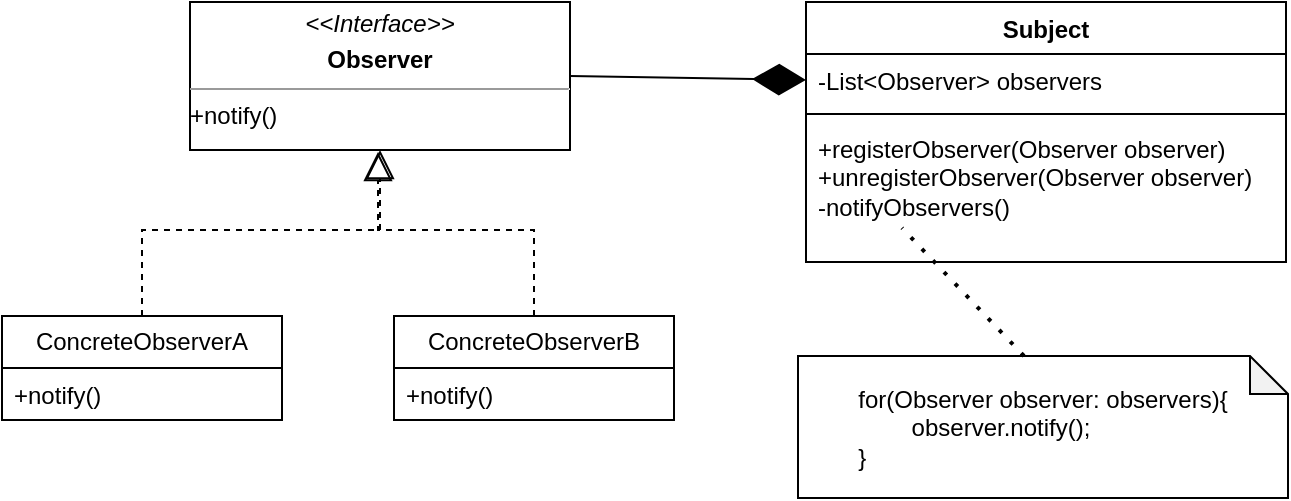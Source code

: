 <mxfile version="22.1.7" type="github">
  <diagram id="C5RBs43oDa-KdzZeNtuy" name="Page-1">
    <mxGraphModel dx="1221" dy="673" grid="0" gridSize="10" guides="1" tooltips="1" connect="1" arrows="1" fold="1" page="1" pageScale="1" pageWidth="827" pageHeight="1169" math="0" shadow="0">
      <root>
        <mxCell id="WIyWlLk6GJQsqaUBKTNV-0" />
        <mxCell id="WIyWlLk6GJQsqaUBKTNV-1" parent="WIyWlLk6GJQsqaUBKTNV-0" />
        <mxCell id="EkLO7HhcVaUaycBX5-_v-0" value="&lt;div&gt;Subject&lt;/div&gt;" style="swimlane;fontStyle=1;align=center;verticalAlign=top;childLayout=stackLayout;horizontal=1;startSize=26;horizontalStack=0;resizeParent=1;resizeParentMax=0;resizeLast=0;collapsible=1;marginBottom=0;whiteSpace=wrap;html=1;" vertex="1" parent="WIyWlLk6GJQsqaUBKTNV-1">
          <mxGeometry x="533" y="78" width="240" height="130" as="geometry">
            <mxRectangle x="530" y="76" width="78" height="26" as="alternateBounds" />
          </mxGeometry>
        </mxCell>
        <mxCell id="EkLO7HhcVaUaycBX5-_v-1" value="-List&amp;lt;Observer&amp;gt; observers" style="text;strokeColor=none;fillColor=none;align=left;verticalAlign=top;spacingLeft=4;spacingRight=4;overflow=hidden;rotatable=0;points=[[0,0.5],[1,0.5]];portConstraint=eastwest;whiteSpace=wrap;html=1;" vertex="1" parent="EkLO7HhcVaUaycBX5-_v-0">
          <mxGeometry y="26" width="240" height="26" as="geometry" />
        </mxCell>
        <mxCell id="EkLO7HhcVaUaycBX5-_v-2" value="" style="line;strokeWidth=1;fillColor=none;align=left;verticalAlign=middle;spacingTop=-1;spacingLeft=3;spacingRight=3;rotatable=0;labelPosition=right;points=[];portConstraint=eastwest;strokeColor=inherit;" vertex="1" parent="EkLO7HhcVaUaycBX5-_v-0">
          <mxGeometry y="52" width="240" height="8" as="geometry" />
        </mxCell>
        <mxCell id="EkLO7HhcVaUaycBX5-_v-3" value="&lt;div&gt;+registerObserver(Observer observer)&lt;/div&gt;&lt;div&gt;+unregisterObserver(Observer observer)&lt;/div&gt;&lt;div&gt;-notifyObservers()&lt;br&gt;&lt;/div&gt;" style="text;strokeColor=none;fillColor=none;align=left;verticalAlign=top;spacingLeft=4;spacingRight=4;overflow=hidden;rotatable=0;points=[[0,0.5],[1,0.5]];portConstraint=eastwest;whiteSpace=wrap;html=1;" vertex="1" parent="EkLO7HhcVaUaycBX5-_v-0">
          <mxGeometry y="60" width="240" height="70" as="geometry" />
        </mxCell>
        <mxCell id="EkLO7HhcVaUaycBX5-_v-5" value="&lt;div&gt;for(Observer observer: observers){&lt;/div&gt;&lt;div align=&quot;left&quot;&gt;&lt;span style=&quot;white-space: pre;&quot;&gt;&#x9;&lt;/span&gt;observer.notify();&lt;/div&gt;&lt;div align=&quot;left&quot;&gt;}&lt;br&gt;&lt;/div&gt;" style="shape=note;whiteSpace=wrap;html=1;backgroundOutline=1;darkOpacity=0.05;size=19;" vertex="1" parent="WIyWlLk6GJQsqaUBKTNV-1">
          <mxGeometry x="529" y="255" width="245" height="71" as="geometry" />
        </mxCell>
        <mxCell id="EkLO7HhcVaUaycBX5-_v-6" value="" style="endArrow=none;dashed=1;html=1;dashPattern=1 3;strokeWidth=2;rounded=0;exitX=0;exitY=0;exitDx=113;exitDy=0;exitPerimeter=0;entryX=0.2;entryY=0.757;entryDx=0;entryDy=0;entryPerimeter=0;" edge="1" parent="WIyWlLk6GJQsqaUBKTNV-1" source="EkLO7HhcVaUaycBX5-_v-5" target="EkLO7HhcVaUaycBX5-_v-3">
          <mxGeometry width="50" height="50" relative="1" as="geometry">
            <mxPoint x="409" y="262" as="sourcePoint" />
            <mxPoint x="459" y="212" as="targetPoint" />
          </mxGeometry>
        </mxCell>
        <mxCell id="EkLO7HhcVaUaycBX5-_v-7" value="&lt;p style=&quot;margin:0px;margin-top:4px;text-align:center;&quot;&gt;&lt;i&gt;&amp;lt;&amp;lt;Interface&amp;gt;&amp;gt;&lt;/i&gt;&lt;/p&gt;&lt;p style=&quot;margin:0px;margin-top:4px;text-align:center;&quot;&gt;&lt;b&gt;Observer&lt;/b&gt;&lt;br&gt;&lt;/p&gt;&lt;hr size=&quot;1&quot;&gt;+notify()" style="verticalAlign=top;align=left;overflow=fill;fontSize=12;fontFamily=Helvetica;html=1;whiteSpace=wrap;" vertex="1" parent="WIyWlLk6GJQsqaUBKTNV-1">
          <mxGeometry x="225" y="78" width="190" height="74" as="geometry" />
        </mxCell>
        <mxCell id="EkLO7HhcVaUaycBX5-_v-10" value="" style="endArrow=diamondThin;endFill=1;endSize=24;html=1;rounded=0;entryX=0;entryY=0.5;entryDx=0;entryDy=0;exitX=1;exitY=0.5;exitDx=0;exitDy=0;" edge="1" parent="WIyWlLk6GJQsqaUBKTNV-1" source="EkLO7HhcVaUaycBX5-_v-7" target="EkLO7HhcVaUaycBX5-_v-1">
          <mxGeometry width="160" relative="1" as="geometry">
            <mxPoint x="333.5" y="116" as="sourcePoint" />
            <mxPoint x="493.5" y="116" as="targetPoint" />
          </mxGeometry>
        </mxCell>
        <mxCell id="EkLO7HhcVaUaycBX5-_v-11" value="ConcreteObserverA" style="swimlane;fontStyle=0;childLayout=stackLayout;horizontal=1;startSize=26;fillColor=none;horizontalStack=0;resizeParent=1;resizeParentMax=0;resizeLast=0;collapsible=1;marginBottom=0;whiteSpace=wrap;html=1;" vertex="1" parent="WIyWlLk6GJQsqaUBKTNV-1">
          <mxGeometry x="131" y="235" width="140" height="52" as="geometry" />
        </mxCell>
        <mxCell id="EkLO7HhcVaUaycBX5-_v-12" value="+notify()" style="text;strokeColor=none;fillColor=none;align=left;verticalAlign=top;spacingLeft=4;spacingRight=4;overflow=hidden;rotatable=0;points=[[0,0.5],[1,0.5]];portConstraint=eastwest;whiteSpace=wrap;html=1;" vertex="1" parent="EkLO7HhcVaUaycBX5-_v-11">
          <mxGeometry y="26" width="140" height="26" as="geometry" />
        </mxCell>
        <mxCell id="EkLO7HhcVaUaycBX5-_v-15" value="ConcreteObserverB" style="swimlane;fontStyle=0;childLayout=stackLayout;horizontal=1;startSize=26;fillColor=none;horizontalStack=0;resizeParent=1;resizeParentMax=0;resizeLast=0;collapsible=1;marginBottom=0;whiteSpace=wrap;html=1;" vertex="1" parent="WIyWlLk6GJQsqaUBKTNV-1">
          <mxGeometry x="327" y="235" width="140" height="52" as="geometry" />
        </mxCell>
        <mxCell id="EkLO7HhcVaUaycBX5-_v-16" value="+notify()" style="text;strokeColor=none;fillColor=none;align=left;verticalAlign=top;spacingLeft=4;spacingRight=4;overflow=hidden;rotatable=0;points=[[0,0.5],[1,0.5]];portConstraint=eastwest;whiteSpace=wrap;html=1;" vertex="1" parent="EkLO7HhcVaUaycBX5-_v-15">
          <mxGeometry y="26" width="140" height="26" as="geometry" />
        </mxCell>
        <mxCell id="EkLO7HhcVaUaycBX5-_v-17" value="" style="endArrow=block;dashed=1;endFill=0;endSize=12;html=1;rounded=0;exitX=0.5;exitY=0;exitDx=0;exitDy=0;entryX=0.5;entryY=1;entryDx=0;entryDy=0;" edge="1" parent="WIyWlLk6GJQsqaUBKTNV-1" source="EkLO7HhcVaUaycBX5-_v-11" target="EkLO7HhcVaUaycBX5-_v-7">
          <mxGeometry width="160" relative="1" as="geometry">
            <mxPoint x="387" y="215" as="sourcePoint" />
            <mxPoint x="547" y="215" as="targetPoint" />
            <Array as="points">
              <mxPoint x="201" y="192" />
              <mxPoint x="320" y="192" />
            </Array>
          </mxGeometry>
        </mxCell>
        <mxCell id="EkLO7HhcVaUaycBX5-_v-18" value="" style="endArrow=block;dashed=1;endFill=0;endSize=12;html=1;rounded=0;exitX=0.5;exitY=0;exitDx=0;exitDy=0;" edge="1" parent="WIyWlLk6GJQsqaUBKTNV-1" source="EkLO7HhcVaUaycBX5-_v-15">
          <mxGeometry width="160" relative="1" as="geometry">
            <mxPoint x="211" y="245" as="sourcePoint" />
            <mxPoint x="319" y="153" as="targetPoint" />
            <Array as="points">
              <mxPoint x="397" y="192" />
              <mxPoint x="319" y="192" />
            </Array>
          </mxGeometry>
        </mxCell>
      </root>
    </mxGraphModel>
  </diagram>
</mxfile>

